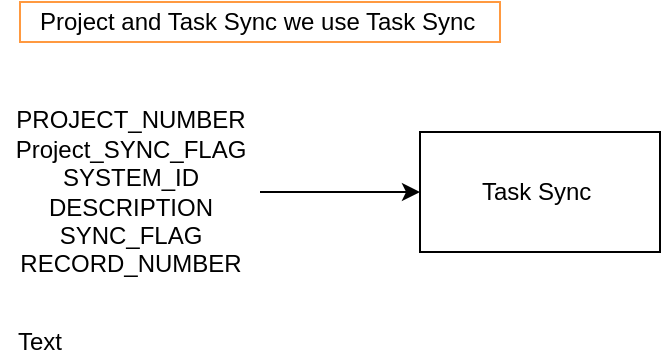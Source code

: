 <mxfile version="12.5.6" type="github"><diagram id="S6xj362sScFlRW0MPtzr" name="Page-1"><mxGraphModel dx="2414" dy="840" grid="1" gridSize="10" guides="1" tooltips="1" connect="1" arrows="1" fold="1" page="1" pageScale="1" pageWidth="850" pageHeight="1100" math="0" shadow="0"><root><mxCell id="0"/><mxCell id="1" parent="0"/><mxCell id="KzRZlqO3SLwy7wh2SU5o-11" value="Project and Task Sync we use Task Sync&amp;nbsp;" style="text;html=1;align=center;verticalAlign=middle;resizable=0;points=[];autosize=1;strokeColor=#FF9940;" vertex="1" parent="1"><mxGeometry x="-770" y="40" width="240" height="20" as="geometry"/></mxCell><mxCell id="KzRZlqO3SLwy7wh2SU5o-16" value="" style="edgeStyle=orthogonalEdgeStyle;rounded=0;orthogonalLoop=1;jettySize=auto;html=1;" edge="1" parent="1" source="KzRZlqO3SLwy7wh2SU5o-17"><mxGeometry relative="1" as="geometry"><mxPoint x="-570" y="135" as="targetPoint"/></mxGeometry></mxCell><mxCell id="KzRZlqO3SLwy7wh2SU5o-17" value="&lt;div&gt;PROJECT_NUMBER&lt;/div&gt;&lt;div&gt;Project_SYNC_FLAG&lt;/div&gt;&lt;div&gt;SYSTEM_ID&lt;/div&gt;&lt;div&gt;DESCRIPTION&lt;/div&gt;&lt;div&gt;SYNC_FLAG&lt;/div&gt;&lt;div&gt;RECORD_NUMBER&lt;/div&gt;" style="text;html=1;align=center;verticalAlign=middle;resizable=0;points=[];autosize=1;" vertex="1" parent="1"><mxGeometry x="-780" y="90" width="130" height="90" as="geometry"/></mxCell><mxCell id="KzRZlqO3SLwy7wh2SU5o-18" value="Task Sync&amp;nbsp;" style="rounded=0;whiteSpace=wrap;html=1;" vertex="1" parent="1"><mxGeometry x="-570" y="105" width="120" height="60" as="geometry"/></mxCell><mxCell id="KzRZlqO3SLwy7wh2SU5o-19" value="Text" style="text;html=1;strokeColor=none;fillColor=none;align=center;verticalAlign=middle;whiteSpace=wrap;rounded=0;" vertex="1" parent="1"><mxGeometry x="-780" y="200" width="40" height="20" as="geometry"/></mxCell></root></mxGraphModel></diagram></mxfile>
